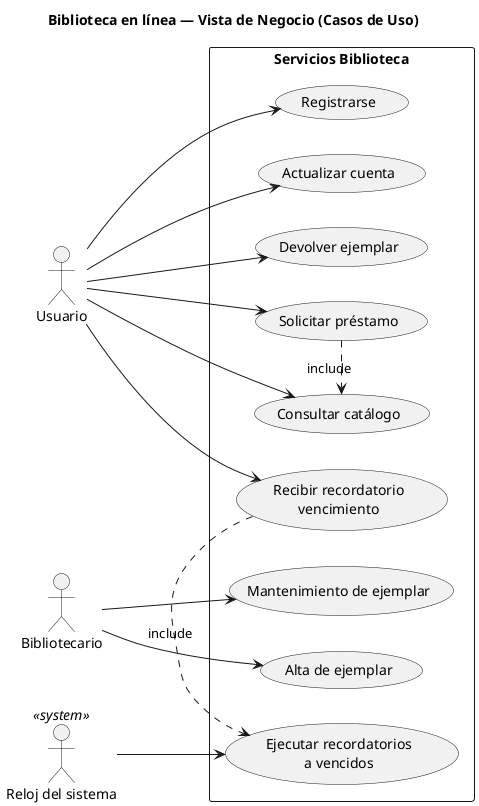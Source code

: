 @startuml
title Biblioteca en línea — Vista de Negocio (Casos de Uso)

left to right direction
skinparam shadowing false
skinparam packageStyle rectangle

actor "Usuario" as U
actor "Bibliotecario" as B
actor "Reloj del sistema" as R <<system>>

rectangle "Servicios Biblioteca" {
  usecase "Registrarse" as UC_Registrarse
  usecase "Actualizar cuenta" as UC_Actualizar
  usecase "Consultar catálogo" as UC_Catalogo
  usecase "Solicitar préstamo" as UC_Solicitar
  usecase "Devolver ejemplar" as UC_Devolver
  usecase "Recibir recordatorio\nvencimiento" as UC_Recordatorio
  usecase "Alta de ejemplar" as UC_AltaEj
  usecase "Mantenimiento de ejemplar" as UC_MantEj
  usecase "Ejecutar recordatorios\na vencidos" as UC_Batch

  UC_Solicitar .> UC_Catalogo : «include»
  UC_Recordatorio .> UC_Batch : «include»
}

U --> UC_Registrarse
U --> UC_Actualizar
U --> UC_Catalogo
U --> UC_Solicitar
U --> UC_Devolver
U --> UC_Recordatorio

B --> UC_AltaEj
B --> UC_MantEj

R --> UC_Batch

@enduml
